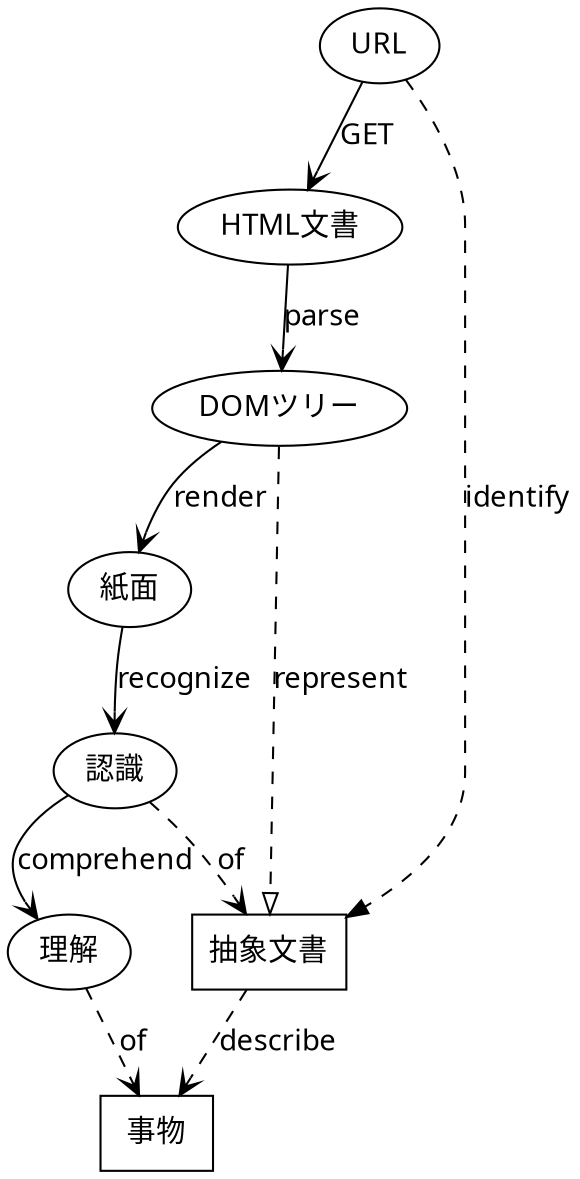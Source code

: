 digraph Document {

  graph [fontname="Yu Gothic"]
  node [fontname="Yu Gothic"]
  edge [fontname="Yu Gothic", arrowhead=vee]

  {
    "URL" [shape=ellipse]
    "HTML文書" [shape=ellipse]
    "DOMツリー" [shape=ellipse]
    "紙面" [shape=ellipse]
    "認識" [shape=ellipse]
    "理解" [shape=ellipse]
    "抽象文書" [shape=box]
    "事物" [shape=box]
  }

  "URL" -> "HTML文書" [label=GET]
  "HTML文書" -> "DOMツリー" [label=parse]
  "DOMツリー" -> "抽象文書" [label=represent, arrowhead=onormal, style=dashed]
  "DOMツリー" -> "紙面" [label=render]
  "紙面" -> "認識" [label=recognize]
  "認識" -> "理解" [label=comprehend]
  "認識" -> "抽象文書" [label=of, style=dashed]
  "理解" -> "事物" [label=of, style=dashed]
  "抽象文書" -> "事物" [label=describe, style=dashed]

  "URL" -> "抽象文書" [label="identify", arrowhead=normal, style=dashed]
}